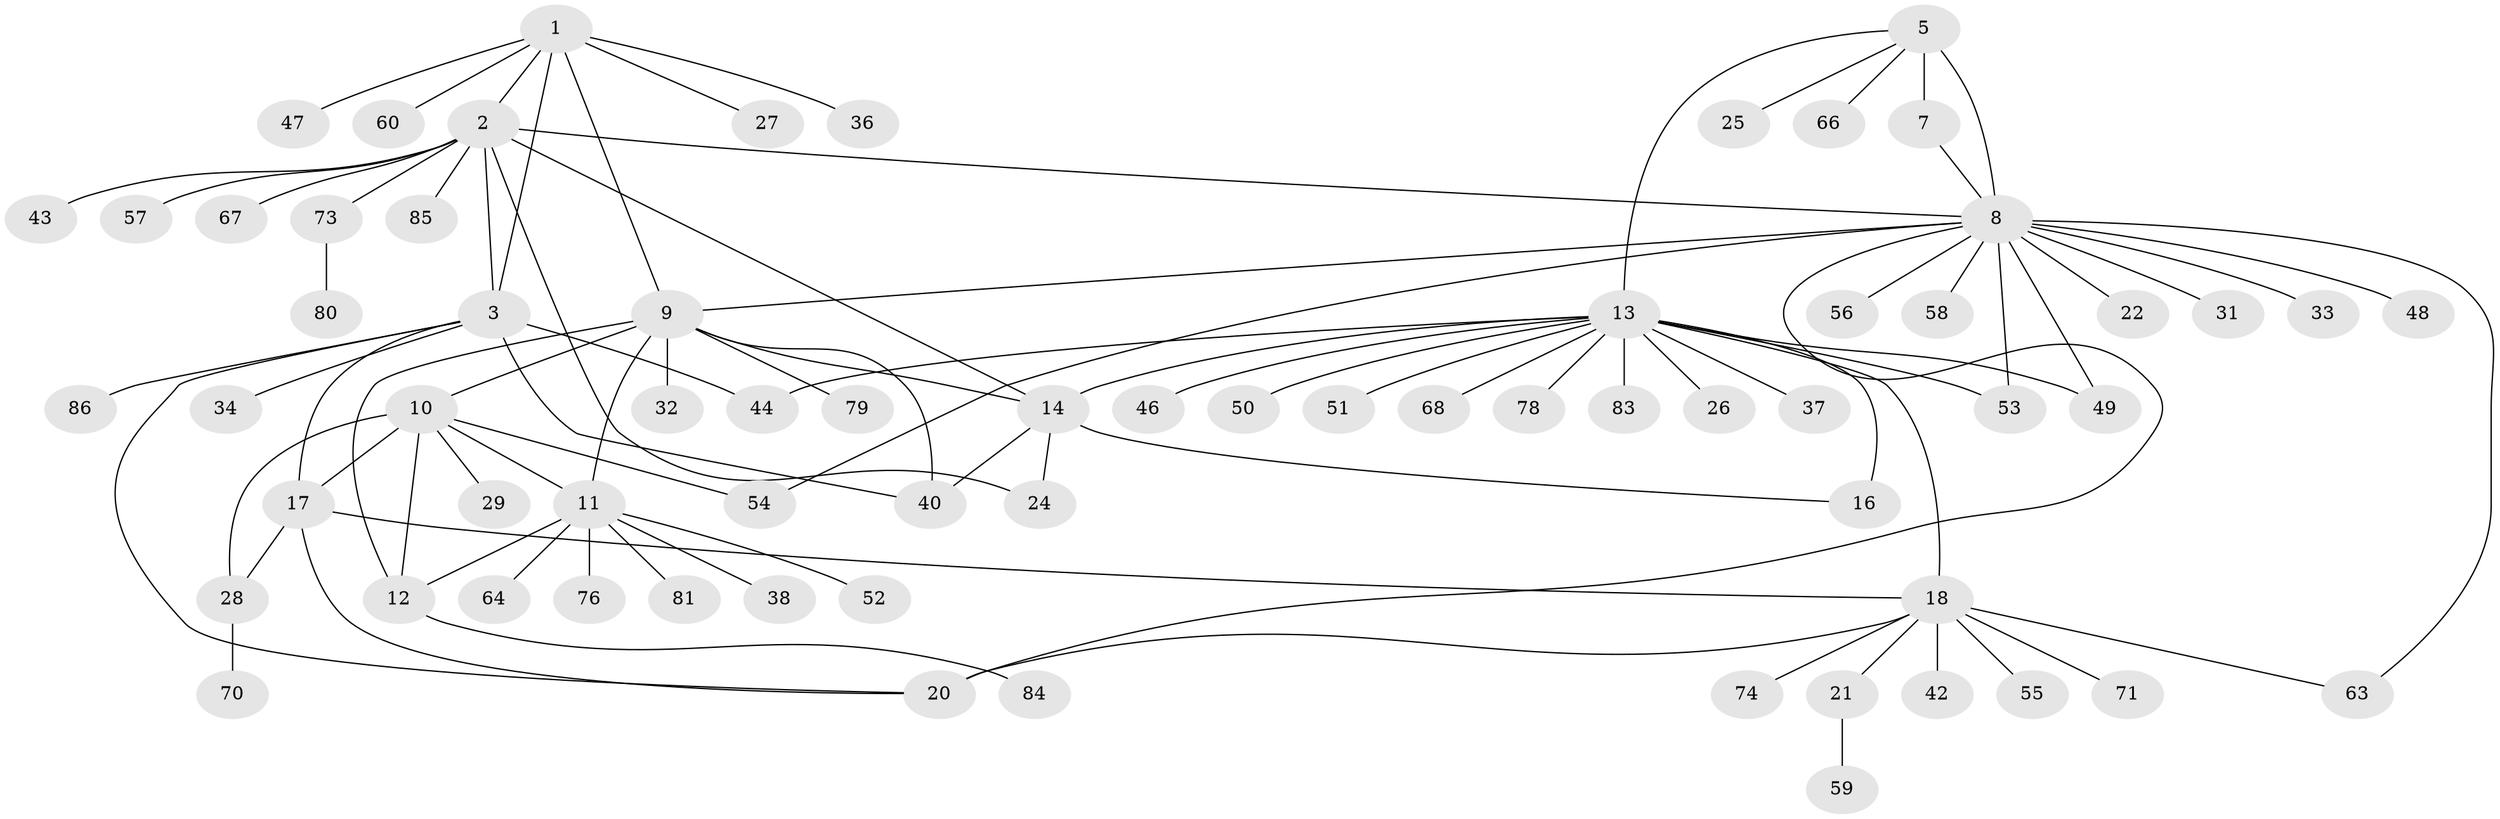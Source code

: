 // original degree distribution, {6: 0.03488372093023256, 7: 0.046511627906976744, 10: 0.03488372093023256, 3: 0.06976744186046512, 17: 0.011627906976744186, 9: 0.03488372093023256, 5: 0.03488372093023256, 4: 0.023255813953488372, 1: 0.5697674418604651, 2: 0.13953488372093023}
// Generated by graph-tools (version 1.1) at 2025/42/03/06/25 10:42:09]
// undirected, 68 vertices, 90 edges
graph export_dot {
graph [start="1"]
  node [color=gray90,style=filled];
  1 [super="+23"];
  2 [super="+4"];
  3 [super="+30"];
  5 [super="+6"];
  7;
  8 [super="+35"];
  9;
  10 [super="+65"];
  11 [super="+41"];
  12 [super="+39"];
  13 [super="+15"];
  14 [super="+82"];
  16;
  17 [super="+77"];
  18 [super="+19"];
  20;
  21 [super="+61"];
  22;
  24 [super="+62"];
  25;
  26;
  27;
  28 [super="+45"];
  29;
  31;
  32;
  33;
  34;
  36;
  37;
  38;
  40;
  42;
  43;
  44;
  46;
  47 [super="+75"];
  48;
  49;
  50;
  51;
  52 [super="+72"];
  53;
  54;
  55;
  56;
  57;
  58 [super="+69"];
  59;
  60;
  63;
  64;
  66;
  67;
  68;
  70;
  71;
  73;
  74;
  76;
  78;
  79;
  80;
  81;
  83;
  84;
  85;
  86;
  1 -- 2 [weight=2];
  1 -- 3;
  1 -- 9 [weight=2];
  1 -- 47;
  1 -- 36;
  1 -- 27;
  1 -- 60;
  2 -- 3 [weight=2];
  2 -- 43;
  2 -- 57;
  2 -- 67;
  2 -- 73;
  2 -- 85;
  2 -- 8;
  2 -- 24;
  2 -- 14;
  3 -- 20;
  3 -- 34;
  3 -- 40;
  3 -- 44;
  3 -- 86;
  3 -- 17;
  5 -- 7 [weight=2];
  5 -- 8 [weight=2];
  5 -- 25;
  5 -- 66;
  5 -- 13;
  7 -- 8;
  8 -- 9;
  8 -- 20;
  8 -- 22;
  8 -- 31;
  8 -- 33;
  8 -- 48;
  8 -- 49;
  8 -- 53;
  8 -- 54;
  8 -- 56;
  8 -- 58;
  8 -- 63;
  9 -- 10;
  9 -- 11;
  9 -- 12;
  9 -- 14;
  9 -- 32;
  9 -- 40;
  9 -- 79;
  10 -- 11;
  10 -- 12;
  10 -- 17;
  10 -- 29;
  10 -- 54;
  10 -- 28;
  11 -- 12;
  11 -- 38;
  11 -- 52;
  11 -- 64;
  11 -- 76;
  11 -- 81;
  12 -- 84;
  13 -- 14 [weight=2];
  13 -- 16 [weight=2];
  13 -- 46;
  13 -- 49;
  13 -- 51;
  13 -- 53;
  13 -- 68;
  13 -- 83;
  13 -- 37;
  13 -- 44;
  13 -- 78;
  13 -- 18;
  13 -- 50;
  13 -- 26;
  14 -- 16;
  14 -- 24;
  14 -- 40;
  17 -- 18 [weight=2];
  17 -- 20;
  17 -- 28;
  18 -- 20 [weight=2];
  18 -- 21;
  18 -- 55;
  18 -- 63;
  18 -- 71;
  18 -- 74;
  18 -- 42;
  21 -- 59;
  28 -- 70;
  73 -- 80;
}
